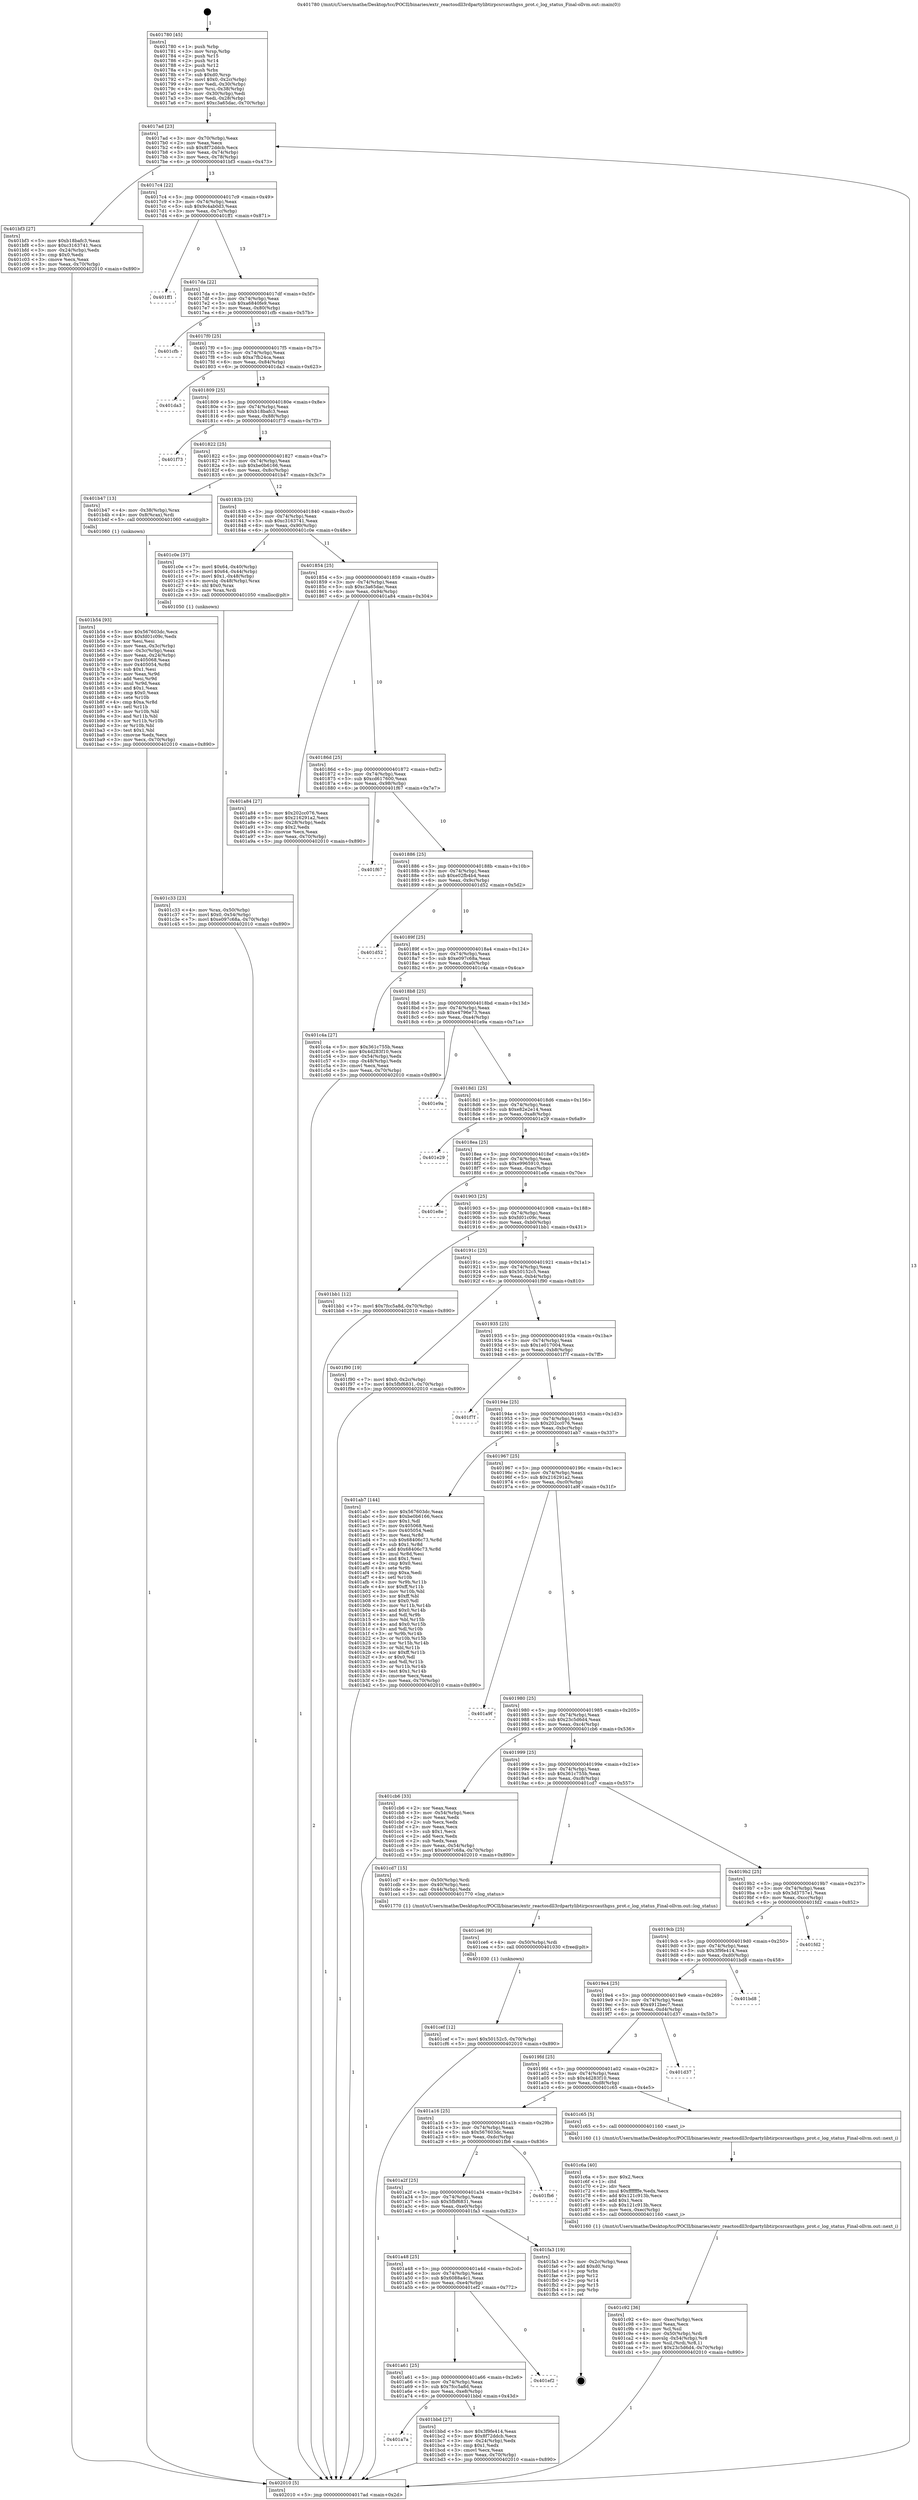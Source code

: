 digraph "0x401780" {
  label = "0x401780 (/mnt/c/Users/mathe/Desktop/tcc/POCII/binaries/extr_reactosdll3rdpartylibtirpcsrcauthgss_prot.c_log_status_Final-ollvm.out::main(0))"
  labelloc = "t"
  node[shape=record]

  Entry [label="",width=0.3,height=0.3,shape=circle,fillcolor=black,style=filled]
  "0x4017ad" [label="{
     0x4017ad [23]\l
     | [instrs]\l
     &nbsp;&nbsp;0x4017ad \<+3\>: mov -0x70(%rbp),%eax\l
     &nbsp;&nbsp;0x4017b0 \<+2\>: mov %eax,%ecx\l
     &nbsp;&nbsp;0x4017b2 \<+6\>: sub $0x8f72ddcb,%ecx\l
     &nbsp;&nbsp;0x4017b8 \<+3\>: mov %eax,-0x74(%rbp)\l
     &nbsp;&nbsp;0x4017bb \<+3\>: mov %ecx,-0x78(%rbp)\l
     &nbsp;&nbsp;0x4017be \<+6\>: je 0000000000401bf3 \<main+0x473\>\l
  }"]
  "0x401bf3" [label="{
     0x401bf3 [27]\l
     | [instrs]\l
     &nbsp;&nbsp;0x401bf3 \<+5\>: mov $0xb18bafc3,%eax\l
     &nbsp;&nbsp;0x401bf8 \<+5\>: mov $0xc3163741,%ecx\l
     &nbsp;&nbsp;0x401bfd \<+3\>: mov -0x24(%rbp),%edx\l
     &nbsp;&nbsp;0x401c00 \<+3\>: cmp $0x0,%edx\l
     &nbsp;&nbsp;0x401c03 \<+3\>: cmove %ecx,%eax\l
     &nbsp;&nbsp;0x401c06 \<+3\>: mov %eax,-0x70(%rbp)\l
     &nbsp;&nbsp;0x401c09 \<+5\>: jmp 0000000000402010 \<main+0x890\>\l
  }"]
  "0x4017c4" [label="{
     0x4017c4 [22]\l
     | [instrs]\l
     &nbsp;&nbsp;0x4017c4 \<+5\>: jmp 00000000004017c9 \<main+0x49\>\l
     &nbsp;&nbsp;0x4017c9 \<+3\>: mov -0x74(%rbp),%eax\l
     &nbsp;&nbsp;0x4017cc \<+5\>: sub $0x9c4ab0d3,%eax\l
     &nbsp;&nbsp;0x4017d1 \<+3\>: mov %eax,-0x7c(%rbp)\l
     &nbsp;&nbsp;0x4017d4 \<+6\>: je 0000000000401ff1 \<main+0x871\>\l
  }"]
  Exit [label="",width=0.3,height=0.3,shape=circle,fillcolor=black,style=filled,peripheries=2]
  "0x401ff1" [label="{
     0x401ff1\l
  }", style=dashed]
  "0x4017da" [label="{
     0x4017da [22]\l
     | [instrs]\l
     &nbsp;&nbsp;0x4017da \<+5\>: jmp 00000000004017df \<main+0x5f\>\l
     &nbsp;&nbsp;0x4017df \<+3\>: mov -0x74(%rbp),%eax\l
     &nbsp;&nbsp;0x4017e2 \<+5\>: sub $0xa6840fe9,%eax\l
     &nbsp;&nbsp;0x4017e7 \<+3\>: mov %eax,-0x80(%rbp)\l
     &nbsp;&nbsp;0x4017ea \<+6\>: je 0000000000401cfb \<main+0x57b\>\l
  }"]
  "0x401cef" [label="{
     0x401cef [12]\l
     | [instrs]\l
     &nbsp;&nbsp;0x401cef \<+7\>: movl $0x50152c5,-0x70(%rbp)\l
     &nbsp;&nbsp;0x401cf6 \<+5\>: jmp 0000000000402010 \<main+0x890\>\l
  }"]
  "0x401cfb" [label="{
     0x401cfb\l
  }", style=dashed]
  "0x4017f0" [label="{
     0x4017f0 [25]\l
     | [instrs]\l
     &nbsp;&nbsp;0x4017f0 \<+5\>: jmp 00000000004017f5 \<main+0x75\>\l
     &nbsp;&nbsp;0x4017f5 \<+3\>: mov -0x74(%rbp),%eax\l
     &nbsp;&nbsp;0x4017f8 \<+5\>: sub $0xa7fb24ca,%eax\l
     &nbsp;&nbsp;0x4017fd \<+6\>: mov %eax,-0x84(%rbp)\l
     &nbsp;&nbsp;0x401803 \<+6\>: je 0000000000401da3 \<main+0x623\>\l
  }"]
  "0x401ce6" [label="{
     0x401ce6 [9]\l
     | [instrs]\l
     &nbsp;&nbsp;0x401ce6 \<+4\>: mov -0x50(%rbp),%rdi\l
     &nbsp;&nbsp;0x401cea \<+5\>: call 0000000000401030 \<free@plt\>\l
     | [calls]\l
     &nbsp;&nbsp;0x401030 \{1\} (unknown)\l
  }"]
  "0x401da3" [label="{
     0x401da3\l
  }", style=dashed]
  "0x401809" [label="{
     0x401809 [25]\l
     | [instrs]\l
     &nbsp;&nbsp;0x401809 \<+5\>: jmp 000000000040180e \<main+0x8e\>\l
     &nbsp;&nbsp;0x40180e \<+3\>: mov -0x74(%rbp),%eax\l
     &nbsp;&nbsp;0x401811 \<+5\>: sub $0xb18bafc3,%eax\l
     &nbsp;&nbsp;0x401816 \<+6\>: mov %eax,-0x88(%rbp)\l
     &nbsp;&nbsp;0x40181c \<+6\>: je 0000000000401f73 \<main+0x7f3\>\l
  }"]
  "0x401c92" [label="{
     0x401c92 [36]\l
     | [instrs]\l
     &nbsp;&nbsp;0x401c92 \<+6\>: mov -0xec(%rbp),%ecx\l
     &nbsp;&nbsp;0x401c98 \<+3\>: imul %eax,%ecx\l
     &nbsp;&nbsp;0x401c9b \<+3\>: mov %cl,%sil\l
     &nbsp;&nbsp;0x401c9e \<+4\>: mov -0x50(%rbp),%rdi\l
     &nbsp;&nbsp;0x401ca2 \<+4\>: movslq -0x54(%rbp),%r8\l
     &nbsp;&nbsp;0x401ca6 \<+4\>: mov %sil,(%rdi,%r8,1)\l
     &nbsp;&nbsp;0x401caa \<+7\>: movl $0x23c5d6d4,-0x70(%rbp)\l
     &nbsp;&nbsp;0x401cb1 \<+5\>: jmp 0000000000402010 \<main+0x890\>\l
  }"]
  "0x401f73" [label="{
     0x401f73\l
  }", style=dashed]
  "0x401822" [label="{
     0x401822 [25]\l
     | [instrs]\l
     &nbsp;&nbsp;0x401822 \<+5\>: jmp 0000000000401827 \<main+0xa7\>\l
     &nbsp;&nbsp;0x401827 \<+3\>: mov -0x74(%rbp),%eax\l
     &nbsp;&nbsp;0x40182a \<+5\>: sub $0xbe0b6166,%eax\l
     &nbsp;&nbsp;0x40182f \<+6\>: mov %eax,-0x8c(%rbp)\l
     &nbsp;&nbsp;0x401835 \<+6\>: je 0000000000401b47 \<main+0x3c7\>\l
  }"]
  "0x401c6a" [label="{
     0x401c6a [40]\l
     | [instrs]\l
     &nbsp;&nbsp;0x401c6a \<+5\>: mov $0x2,%ecx\l
     &nbsp;&nbsp;0x401c6f \<+1\>: cltd\l
     &nbsp;&nbsp;0x401c70 \<+2\>: idiv %ecx\l
     &nbsp;&nbsp;0x401c72 \<+6\>: imul $0xfffffffe,%edx,%ecx\l
     &nbsp;&nbsp;0x401c78 \<+6\>: add $0x121c913b,%ecx\l
     &nbsp;&nbsp;0x401c7e \<+3\>: add $0x1,%ecx\l
     &nbsp;&nbsp;0x401c81 \<+6\>: sub $0x121c913b,%ecx\l
     &nbsp;&nbsp;0x401c87 \<+6\>: mov %ecx,-0xec(%rbp)\l
     &nbsp;&nbsp;0x401c8d \<+5\>: call 0000000000401160 \<next_i\>\l
     | [calls]\l
     &nbsp;&nbsp;0x401160 \{1\} (/mnt/c/Users/mathe/Desktop/tcc/POCII/binaries/extr_reactosdll3rdpartylibtirpcsrcauthgss_prot.c_log_status_Final-ollvm.out::next_i)\l
  }"]
  "0x401b47" [label="{
     0x401b47 [13]\l
     | [instrs]\l
     &nbsp;&nbsp;0x401b47 \<+4\>: mov -0x38(%rbp),%rax\l
     &nbsp;&nbsp;0x401b4b \<+4\>: mov 0x8(%rax),%rdi\l
     &nbsp;&nbsp;0x401b4f \<+5\>: call 0000000000401060 \<atoi@plt\>\l
     | [calls]\l
     &nbsp;&nbsp;0x401060 \{1\} (unknown)\l
  }"]
  "0x40183b" [label="{
     0x40183b [25]\l
     | [instrs]\l
     &nbsp;&nbsp;0x40183b \<+5\>: jmp 0000000000401840 \<main+0xc0\>\l
     &nbsp;&nbsp;0x401840 \<+3\>: mov -0x74(%rbp),%eax\l
     &nbsp;&nbsp;0x401843 \<+5\>: sub $0xc3163741,%eax\l
     &nbsp;&nbsp;0x401848 \<+6\>: mov %eax,-0x90(%rbp)\l
     &nbsp;&nbsp;0x40184e \<+6\>: je 0000000000401c0e \<main+0x48e\>\l
  }"]
  "0x401c33" [label="{
     0x401c33 [23]\l
     | [instrs]\l
     &nbsp;&nbsp;0x401c33 \<+4\>: mov %rax,-0x50(%rbp)\l
     &nbsp;&nbsp;0x401c37 \<+7\>: movl $0x0,-0x54(%rbp)\l
     &nbsp;&nbsp;0x401c3e \<+7\>: movl $0xe097c68a,-0x70(%rbp)\l
     &nbsp;&nbsp;0x401c45 \<+5\>: jmp 0000000000402010 \<main+0x890\>\l
  }"]
  "0x401c0e" [label="{
     0x401c0e [37]\l
     | [instrs]\l
     &nbsp;&nbsp;0x401c0e \<+7\>: movl $0x64,-0x40(%rbp)\l
     &nbsp;&nbsp;0x401c15 \<+7\>: movl $0x64,-0x44(%rbp)\l
     &nbsp;&nbsp;0x401c1c \<+7\>: movl $0x1,-0x48(%rbp)\l
     &nbsp;&nbsp;0x401c23 \<+4\>: movslq -0x48(%rbp),%rax\l
     &nbsp;&nbsp;0x401c27 \<+4\>: shl $0x0,%rax\l
     &nbsp;&nbsp;0x401c2b \<+3\>: mov %rax,%rdi\l
     &nbsp;&nbsp;0x401c2e \<+5\>: call 0000000000401050 \<malloc@plt\>\l
     | [calls]\l
     &nbsp;&nbsp;0x401050 \{1\} (unknown)\l
  }"]
  "0x401854" [label="{
     0x401854 [25]\l
     | [instrs]\l
     &nbsp;&nbsp;0x401854 \<+5\>: jmp 0000000000401859 \<main+0xd9\>\l
     &nbsp;&nbsp;0x401859 \<+3\>: mov -0x74(%rbp),%eax\l
     &nbsp;&nbsp;0x40185c \<+5\>: sub $0xc3a65dac,%eax\l
     &nbsp;&nbsp;0x401861 \<+6\>: mov %eax,-0x94(%rbp)\l
     &nbsp;&nbsp;0x401867 \<+6\>: je 0000000000401a84 \<main+0x304\>\l
  }"]
  "0x401a7a" [label="{
     0x401a7a\l
  }", style=dashed]
  "0x401a84" [label="{
     0x401a84 [27]\l
     | [instrs]\l
     &nbsp;&nbsp;0x401a84 \<+5\>: mov $0x202cc076,%eax\l
     &nbsp;&nbsp;0x401a89 \<+5\>: mov $0x216291a2,%ecx\l
     &nbsp;&nbsp;0x401a8e \<+3\>: mov -0x28(%rbp),%edx\l
     &nbsp;&nbsp;0x401a91 \<+3\>: cmp $0x2,%edx\l
     &nbsp;&nbsp;0x401a94 \<+3\>: cmovne %ecx,%eax\l
     &nbsp;&nbsp;0x401a97 \<+3\>: mov %eax,-0x70(%rbp)\l
     &nbsp;&nbsp;0x401a9a \<+5\>: jmp 0000000000402010 \<main+0x890\>\l
  }"]
  "0x40186d" [label="{
     0x40186d [25]\l
     | [instrs]\l
     &nbsp;&nbsp;0x40186d \<+5\>: jmp 0000000000401872 \<main+0xf2\>\l
     &nbsp;&nbsp;0x401872 \<+3\>: mov -0x74(%rbp),%eax\l
     &nbsp;&nbsp;0x401875 \<+5\>: sub $0xcd617600,%eax\l
     &nbsp;&nbsp;0x40187a \<+6\>: mov %eax,-0x98(%rbp)\l
     &nbsp;&nbsp;0x401880 \<+6\>: je 0000000000401f67 \<main+0x7e7\>\l
  }"]
  "0x402010" [label="{
     0x402010 [5]\l
     | [instrs]\l
     &nbsp;&nbsp;0x402010 \<+5\>: jmp 00000000004017ad \<main+0x2d\>\l
  }"]
  "0x401780" [label="{
     0x401780 [45]\l
     | [instrs]\l
     &nbsp;&nbsp;0x401780 \<+1\>: push %rbp\l
     &nbsp;&nbsp;0x401781 \<+3\>: mov %rsp,%rbp\l
     &nbsp;&nbsp;0x401784 \<+2\>: push %r15\l
     &nbsp;&nbsp;0x401786 \<+2\>: push %r14\l
     &nbsp;&nbsp;0x401788 \<+2\>: push %r12\l
     &nbsp;&nbsp;0x40178a \<+1\>: push %rbx\l
     &nbsp;&nbsp;0x40178b \<+7\>: sub $0xd0,%rsp\l
     &nbsp;&nbsp;0x401792 \<+7\>: movl $0x0,-0x2c(%rbp)\l
     &nbsp;&nbsp;0x401799 \<+3\>: mov %edi,-0x30(%rbp)\l
     &nbsp;&nbsp;0x40179c \<+4\>: mov %rsi,-0x38(%rbp)\l
     &nbsp;&nbsp;0x4017a0 \<+3\>: mov -0x30(%rbp),%edi\l
     &nbsp;&nbsp;0x4017a3 \<+3\>: mov %edi,-0x28(%rbp)\l
     &nbsp;&nbsp;0x4017a6 \<+7\>: movl $0xc3a65dac,-0x70(%rbp)\l
  }"]
  "0x401bbd" [label="{
     0x401bbd [27]\l
     | [instrs]\l
     &nbsp;&nbsp;0x401bbd \<+5\>: mov $0x3f9fe414,%eax\l
     &nbsp;&nbsp;0x401bc2 \<+5\>: mov $0x8f72ddcb,%ecx\l
     &nbsp;&nbsp;0x401bc7 \<+3\>: mov -0x24(%rbp),%edx\l
     &nbsp;&nbsp;0x401bca \<+3\>: cmp $0x1,%edx\l
     &nbsp;&nbsp;0x401bcd \<+3\>: cmovl %ecx,%eax\l
     &nbsp;&nbsp;0x401bd0 \<+3\>: mov %eax,-0x70(%rbp)\l
     &nbsp;&nbsp;0x401bd3 \<+5\>: jmp 0000000000402010 \<main+0x890\>\l
  }"]
  "0x401f67" [label="{
     0x401f67\l
  }", style=dashed]
  "0x401886" [label="{
     0x401886 [25]\l
     | [instrs]\l
     &nbsp;&nbsp;0x401886 \<+5\>: jmp 000000000040188b \<main+0x10b\>\l
     &nbsp;&nbsp;0x40188b \<+3\>: mov -0x74(%rbp),%eax\l
     &nbsp;&nbsp;0x40188e \<+5\>: sub $0xe02fb4b4,%eax\l
     &nbsp;&nbsp;0x401893 \<+6\>: mov %eax,-0x9c(%rbp)\l
     &nbsp;&nbsp;0x401899 \<+6\>: je 0000000000401d52 \<main+0x5d2\>\l
  }"]
  "0x401a61" [label="{
     0x401a61 [25]\l
     | [instrs]\l
     &nbsp;&nbsp;0x401a61 \<+5\>: jmp 0000000000401a66 \<main+0x2e6\>\l
     &nbsp;&nbsp;0x401a66 \<+3\>: mov -0x74(%rbp),%eax\l
     &nbsp;&nbsp;0x401a69 \<+5\>: sub $0x7fcc5a8d,%eax\l
     &nbsp;&nbsp;0x401a6e \<+6\>: mov %eax,-0xe8(%rbp)\l
     &nbsp;&nbsp;0x401a74 \<+6\>: je 0000000000401bbd \<main+0x43d\>\l
  }"]
  "0x401d52" [label="{
     0x401d52\l
  }", style=dashed]
  "0x40189f" [label="{
     0x40189f [25]\l
     | [instrs]\l
     &nbsp;&nbsp;0x40189f \<+5\>: jmp 00000000004018a4 \<main+0x124\>\l
     &nbsp;&nbsp;0x4018a4 \<+3\>: mov -0x74(%rbp),%eax\l
     &nbsp;&nbsp;0x4018a7 \<+5\>: sub $0xe097c68a,%eax\l
     &nbsp;&nbsp;0x4018ac \<+6\>: mov %eax,-0xa0(%rbp)\l
     &nbsp;&nbsp;0x4018b2 \<+6\>: je 0000000000401c4a \<main+0x4ca\>\l
  }"]
  "0x401ef2" [label="{
     0x401ef2\l
  }", style=dashed]
  "0x401c4a" [label="{
     0x401c4a [27]\l
     | [instrs]\l
     &nbsp;&nbsp;0x401c4a \<+5\>: mov $0x361c755b,%eax\l
     &nbsp;&nbsp;0x401c4f \<+5\>: mov $0x4d283f10,%ecx\l
     &nbsp;&nbsp;0x401c54 \<+3\>: mov -0x54(%rbp),%edx\l
     &nbsp;&nbsp;0x401c57 \<+3\>: cmp -0x48(%rbp),%edx\l
     &nbsp;&nbsp;0x401c5a \<+3\>: cmovl %ecx,%eax\l
     &nbsp;&nbsp;0x401c5d \<+3\>: mov %eax,-0x70(%rbp)\l
     &nbsp;&nbsp;0x401c60 \<+5\>: jmp 0000000000402010 \<main+0x890\>\l
  }"]
  "0x4018b8" [label="{
     0x4018b8 [25]\l
     | [instrs]\l
     &nbsp;&nbsp;0x4018b8 \<+5\>: jmp 00000000004018bd \<main+0x13d\>\l
     &nbsp;&nbsp;0x4018bd \<+3\>: mov -0x74(%rbp),%eax\l
     &nbsp;&nbsp;0x4018c0 \<+5\>: sub $0xe4796e73,%eax\l
     &nbsp;&nbsp;0x4018c5 \<+6\>: mov %eax,-0xa4(%rbp)\l
     &nbsp;&nbsp;0x4018cb \<+6\>: je 0000000000401e9a \<main+0x71a\>\l
  }"]
  "0x401a48" [label="{
     0x401a48 [25]\l
     | [instrs]\l
     &nbsp;&nbsp;0x401a48 \<+5\>: jmp 0000000000401a4d \<main+0x2cd\>\l
     &nbsp;&nbsp;0x401a4d \<+3\>: mov -0x74(%rbp),%eax\l
     &nbsp;&nbsp;0x401a50 \<+5\>: sub $0x6088a4c1,%eax\l
     &nbsp;&nbsp;0x401a55 \<+6\>: mov %eax,-0xe4(%rbp)\l
     &nbsp;&nbsp;0x401a5b \<+6\>: je 0000000000401ef2 \<main+0x772\>\l
  }"]
  "0x401e9a" [label="{
     0x401e9a\l
  }", style=dashed]
  "0x4018d1" [label="{
     0x4018d1 [25]\l
     | [instrs]\l
     &nbsp;&nbsp;0x4018d1 \<+5\>: jmp 00000000004018d6 \<main+0x156\>\l
     &nbsp;&nbsp;0x4018d6 \<+3\>: mov -0x74(%rbp),%eax\l
     &nbsp;&nbsp;0x4018d9 \<+5\>: sub $0xe82e2e14,%eax\l
     &nbsp;&nbsp;0x4018de \<+6\>: mov %eax,-0xa8(%rbp)\l
     &nbsp;&nbsp;0x4018e4 \<+6\>: je 0000000000401e29 \<main+0x6a9\>\l
  }"]
  "0x401fa3" [label="{
     0x401fa3 [19]\l
     | [instrs]\l
     &nbsp;&nbsp;0x401fa3 \<+3\>: mov -0x2c(%rbp),%eax\l
     &nbsp;&nbsp;0x401fa6 \<+7\>: add $0xd0,%rsp\l
     &nbsp;&nbsp;0x401fad \<+1\>: pop %rbx\l
     &nbsp;&nbsp;0x401fae \<+2\>: pop %r12\l
     &nbsp;&nbsp;0x401fb0 \<+2\>: pop %r14\l
     &nbsp;&nbsp;0x401fb2 \<+2\>: pop %r15\l
     &nbsp;&nbsp;0x401fb4 \<+1\>: pop %rbp\l
     &nbsp;&nbsp;0x401fb5 \<+1\>: ret\l
  }"]
  "0x401e29" [label="{
     0x401e29\l
  }", style=dashed]
  "0x4018ea" [label="{
     0x4018ea [25]\l
     | [instrs]\l
     &nbsp;&nbsp;0x4018ea \<+5\>: jmp 00000000004018ef \<main+0x16f\>\l
     &nbsp;&nbsp;0x4018ef \<+3\>: mov -0x74(%rbp),%eax\l
     &nbsp;&nbsp;0x4018f2 \<+5\>: sub $0xe9965910,%eax\l
     &nbsp;&nbsp;0x4018f7 \<+6\>: mov %eax,-0xac(%rbp)\l
     &nbsp;&nbsp;0x4018fd \<+6\>: je 0000000000401e8e \<main+0x70e\>\l
  }"]
  "0x401a2f" [label="{
     0x401a2f [25]\l
     | [instrs]\l
     &nbsp;&nbsp;0x401a2f \<+5\>: jmp 0000000000401a34 \<main+0x2b4\>\l
     &nbsp;&nbsp;0x401a34 \<+3\>: mov -0x74(%rbp),%eax\l
     &nbsp;&nbsp;0x401a37 \<+5\>: sub $0x5fbf6831,%eax\l
     &nbsp;&nbsp;0x401a3c \<+6\>: mov %eax,-0xe0(%rbp)\l
     &nbsp;&nbsp;0x401a42 \<+6\>: je 0000000000401fa3 \<main+0x823\>\l
  }"]
  "0x401e8e" [label="{
     0x401e8e\l
  }", style=dashed]
  "0x401903" [label="{
     0x401903 [25]\l
     | [instrs]\l
     &nbsp;&nbsp;0x401903 \<+5\>: jmp 0000000000401908 \<main+0x188\>\l
     &nbsp;&nbsp;0x401908 \<+3\>: mov -0x74(%rbp),%eax\l
     &nbsp;&nbsp;0x40190b \<+5\>: sub $0xfd01c09c,%eax\l
     &nbsp;&nbsp;0x401910 \<+6\>: mov %eax,-0xb0(%rbp)\l
     &nbsp;&nbsp;0x401916 \<+6\>: je 0000000000401bb1 \<main+0x431\>\l
  }"]
  "0x401fb6" [label="{
     0x401fb6\l
  }", style=dashed]
  "0x401bb1" [label="{
     0x401bb1 [12]\l
     | [instrs]\l
     &nbsp;&nbsp;0x401bb1 \<+7\>: movl $0x7fcc5a8d,-0x70(%rbp)\l
     &nbsp;&nbsp;0x401bb8 \<+5\>: jmp 0000000000402010 \<main+0x890\>\l
  }"]
  "0x40191c" [label="{
     0x40191c [25]\l
     | [instrs]\l
     &nbsp;&nbsp;0x40191c \<+5\>: jmp 0000000000401921 \<main+0x1a1\>\l
     &nbsp;&nbsp;0x401921 \<+3\>: mov -0x74(%rbp),%eax\l
     &nbsp;&nbsp;0x401924 \<+5\>: sub $0x50152c5,%eax\l
     &nbsp;&nbsp;0x401929 \<+6\>: mov %eax,-0xb4(%rbp)\l
     &nbsp;&nbsp;0x40192f \<+6\>: je 0000000000401f90 \<main+0x810\>\l
  }"]
  "0x401a16" [label="{
     0x401a16 [25]\l
     | [instrs]\l
     &nbsp;&nbsp;0x401a16 \<+5\>: jmp 0000000000401a1b \<main+0x29b\>\l
     &nbsp;&nbsp;0x401a1b \<+3\>: mov -0x74(%rbp),%eax\l
     &nbsp;&nbsp;0x401a1e \<+5\>: sub $0x567603dc,%eax\l
     &nbsp;&nbsp;0x401a23 \<+6\>: mov %eax,-0xdc(%rbp)\l
     &nbsp;&nbsp;0x401a29 \<+6\>: je 0000000000401fb6 \<main+0x836\>\l
  }"]
  "0x401f90" [label="{
     0x401f90 [19]\l
     | [instrs]\l
     &nbsp;&nbsp;0x401f90 \<+7\>: movl $0x0,-0x2c(%rbp)\l
     &nbsp;&nbsp;0x401f97 \<+7\>: movl $0x5fbf6831,-0x70(%rbp)\l
     &nbsp;&nbsp;0x401f9e \<+5\>: jmp 0000000000402010 \<main+0x890\>\l
  }"]
  "0x401935" [label="{
     0x401935 [25]\l
     | [instrs]\l
     &nbsp;&nbsp;0x401935 \<+5\>: jmp 000000000040193a \<main+0x1ba\>\l
     &nbsp;&nbsp;0x40193a \<+3\>: mov -0x74(%rbp),%eax\l
     &nbsp;&nbsp;0x40193d \<+5\>: sub $0x1e017004,%eax\l
     &nbsp;&nbsp;0x401942 \<+6\>: mov %eax,-0xb8(%rbp)\l
     &nbsp;&nbsp;0x401948 \<+6\>: je 0000000000401f7f \<main+0x7ff\>\l
  }"]
  "0x401c65" [label="{
     0x401c65 [5]\l
     | [instrs]\l
     &nbsp;&nbsp;0x401c65 \<+5\>: call 0000000000401160 \<next_i\>\l
     | [calls]\l
     &nbsp;&nbsp;0x401160 \{1\} (/mnt/c/Users/mathe/Desktop/tcc/POCII/binaries/extr_reactosdll3rdpartylibtirpcsrcauthgss_prot.c_log_status_Final-ollvm.out::next_i)\l
  }"]
  "0x401f7f" [label="{
     0x401f7f\l
  }", style=dashed]
  "0x40194e" [label="{
     0x40194e [25]\l
     | [instrs]\l
     &nbsp;&nbsp;0x40194e \<+5\>: jmp 0000000000401953 \<main+0x1d3\>\l
     &nbsp;&nbsp;0x401953 \<+3\>: mov -0x74(%rbp),%eax\l
     &nbsp;&nbsp;0x401956 \<+5\>: sub $0x202cc076,%eax\l
     &nbsp;&nbsp;0x40195b \<+6\>: mov %eax,-0xbc(%rbp)\l
     &nbsp;&nbsp;0x401961 \<+6\>: je 0000000000401ab7 \<main+0x337\>\l
  }"]
  "0x4019fd" [label="{
     0x4019fd [25]\l
     | [instrs]\l
     &nbsp;&nbsp;0x4019fd \<+5\>: jmp 0000000000401a02 \<main+0x282\>\l
     &nbsp;&nbsp;0x401a02 \<+3\>: mov -0x74(%rbp),%eax\l
     &nbsp;&nbsp;0x401a05 \<+5\>: sub $0x4d283f10,%eax\l
     &nbsp;&nbsp;0x401a0a \<+6\>: mov %eax,-0xd8(%rbp)\l
     &nbsp;&nbsp;0x401a10 \<+6\>: je 0000000000401c65 \<main+0x4e5\>\l
  }"]
  "0x401ab7" [label="{
     0x401ab7 [144]\l
     | [instrs]\l
     &nbsp;&nbsp;0x401ab7 \<+5\>: mov $0x567603dc,%eax\l
     &nbsp;&nbsp;0x401abc \<+5\>: mov $0xbe0b6166,%ecx\l
     &nbsp;&nbsp;0x401ac1 \<+2\>: mov $0x1,%dl\l
     &nbsp;&nbsp;0x401ac3 \<+7\>: mov 0x405068,%esi\l
     &nbsp;&nbsp;0x401aca \<+7\>: mov 0x405054,%edi\l
     &nbsp;&nbsp;0x401ad1 \<+3\>: mov %esi,%r8d\l
     &nbsp;&nbsp;0x401ad4 \<+7\>: sub $0x68406c73,%r8d\l
     &nbsp;&nbsp;0x401adb \<+4\>: sub $0x1,%r8d\l
     &nbsp;&nbsp;0x401adf \<+7\>: add $0x68406c73,%r8d\l
     &nbsp;&nbsp;0x401ae6 \<+4\>: imul %r8d,%esi\l
     &nbsp;&nbsp;0x401aea \<+3\>: and $0x1,%esi\l
     &nbsp;&nbsp;0x401aed \<+3\>: cmp $0x0,%esi\l
     &nbsp;&nbsp;0x401af0 \<+4\>: sete %r9b\l
     &nbsp;&nbsp;0x401af4 \<+3\>: cmp $0xa,%edi\l
     &nbsp;&nbsp;0x401af7 \<+4\>: setl %r10b\l
     &nbsp;&nbsp;0x401afb \<+3\>: mov %r9b,%r11b\l
     &nbsp;&nbsp;0x401afe \<+4\>: xor $0xff,%r11b\l
     &nbsp;&nbsp;0x401b02 \<+3\>: mov %r10b,%bl\l
     &nbsp;&nbsp;0x401b05 \<+3\>: xor $0xff,%bl\l
     &nbsp;&nbsp;0x401b08 \<+3\>: xor $0x0,%dl\l
     &nbsp;&nbsp;0x401b0b \<+3\>: mov %r11b,%r14b\l
     &nbsp;&nbsp;0x401b0e \<+4\>: and $0x0,%r14b\l
     &nbsp;&nbsp;0x401b12 \<+3\>: and %dl,%r9b\l
     &nbsp;&nbsp;0x401b15 \<+3\>: mov %bl,%r15b\l
     &nbsp;&nbsp;0x401b18 \<+4\>: and $0x0,%r15b\l
     &nbsp;&nbsp;0x401b1c \<+3\>: and %dl,%r10b\l
     &nbsp;&nbsp;0x401b1f \<+3\>: or %r9b,%r14b\l
     &nbsp;&nbsp;0x401b22 \<+3\>: or %r10b,%r15b\l
     &nbsp;&nbsp;0x401b25 \<+3\>: xor %r15b,%r14b\l
     &nbsp;&nbsp;0x401b28 \<+3\>: or %bl,%r11b\l
     &nbsp;&nbsp;0x401b2b \<+4\>: xor $0xff,%r11b\l
     &nbsp;&nbsp;0x401b2f \<+3\>: or $0x0,%dl\l
     &nbsp;&nbsp;0x401b32 \<+3\>: and %dl,%r11b\l
     &nbsp;&nbsp;0x401b35 \<+3\>: or %r11b,%r14b\l
     &nbsp;&nbsp;0x401b38 \<+4\>: test $0x1,%r14b\l
     &nbsp;&nbsp;0x401b3c \<+3\>: cmovne %ecx,%eax\l
     &nbsp;&nbsp;0x401b3f \<+3\>: mov %eax,-0x70(%rbp)\l
     &nbsp;&nbsp;0x401b42 \<+5\>: jmp 0000000000402010 \<main+0x890\>\l
  }"]
  "0x401967" [label="{
     0x401967 [25]\l
     | [instrs]\l
     &nbsp;&nbsp;0x401967 \<+5\>: jmp 000000000040196c \<main+0x1ec\>\l
     &nbsp;&nbsp;0x40196c \<+3\>: mov -0x74(%rbp),%eax\l
     &nbsp;&nbsp;0x40196f \<+5\>: sub $0x216291a2,%eax\l
     &nbsp;&nbsp;0x401974 \<+6\>: mov %eax,-0xc0(%rbp)\l
     &nbsp;&nbsp;0x40197a \<+6\>: je 0000000000401a9f \<main+0x31f\>\l
  }"]
  "0x401b54" [label="{
     0x401b54 [93]\l
     | [instrs]\l
     &nbsp;&nbsp;0x401b54 \<+5\>: mov $0x567603dc,%ecx\l
     &nbsp;&nbsp;0x401b59 \<+5\>: mov $0xfd01c09c,%edx\l
     &nbsp;&nbsp;0x401b5e \<+2\>: xor %esi,%esi\l
     &nbsp;&nbsp;0x401b60 \<+3\>: mov %eax,-0x3c(%rbp)\l
     &nbsp;&nbsp;0x401b63 \<+3\>: mov -0x3c(%rbp),%eax\l
     &nbsp;&nbsp;0x401b66 \<+3\>: mov %eax,-0x24(%rbp)\l
     &nbsp;&nbsp;0x401b69 \<+7\>: mov 0x405068,%eax\l
     &nbsp;&nbsp;0x401b70 \<+8\>: mov 0x405054,%r8d\l
     &nbsp;&nbsp;0x401b78 \<+3\>: sub $0x1,%esi\l
     &nbsp;&nbsp;0x401b7b \<+3\>: mov %eax,%r9d\l
     &nbsp;&nbsp;0x401b7e \<+3\>: add %esi,%r9d\l
     &nbsp;&nbsp;0x401b81 \<+4\>: imul %r9d,%eax\l
     &nbsp;&nbsp;0x401b85 \<+3\>: and $0x1,%eax\l
     &nbsp;&nbsp;0x401b88 \<+3\>: cmp $0x0,%eax\l
     &nbsp;&nbsp;0x401b8b \<+4\>: sete %r10b\l
     &nbsp;&nbsp;0x401b8f \<+4\>: cmp $0xa,%r8d\l
     &nbsp;&nbsp;0x401b93 \<+4\>: setl %r11b\l
     &nbsp;&nbsp;0x401b97 \<+3\>: mov %r10b,%bl\l
     &nbsp;&nbsp;0x401b9a \<+3\>: and %r11b,%bl\l
     &nbsp;&nbsp;0x401b9d \<+3\>: xor %r11b,%r10b\l
     &nbsp;&nbsp;0x401ba0 \<+3\>: or %r10b,%bl\l
     &nbsp;&nbsp;0x401ba3 \<+3\>: test $0x1,%bl\l
     &nbsp;&nbsp;0x401ba6 \<+3\>: cmovne %edx,%ecx\l
     &nbsp;&nbsp;0x401ba9 \<+3\>: mov %ecx,-0x70(%rbp)\l
     &nbsp;&nbsp;0x401bac \<+5\>: jmp 0000000000402010 \<main+0x890\>\l
  }"]
  "0x401d37" [label="{
     0x401d37\l
  }", style=dashed]
  "0x401a9f" [label="{
     0x401a9f\l
  }", style=dashed]
  "0x401980" [label="{
     0x401980 [25]\l
     | [instrs]\l
     &nbsp;&nbsp;0x401980 \<+5\>: jmp 0000000000401985 \<main+0x205\>\l
     &nbsp;&nbsp;0x401985 \<+3\>: mov -0x74(%rbp),%eax\l
     &nbsp;&nbsp;0x401988 \<+5\>: sub $0x23c5d6d4,%eax\l
     &nbsp;&nbsp;0x40198d \<+6\>: mov %eax,-0xc4(%rbp)\l
     &nbsp;&nbsp;0x401993 \<+6\>: je 0000000000401cb6 \<main+0x536\>\l
  }"]
  "0x4019e4" [label="{
     0x4019e4 [25]\l
     | [instrs]\l
     &nbsp;&nbsp;0x4019e4 \<+5\>: jmp 00000000004019e9 \<main+0x269\>\l
     &nbsp;&nbsp;0x4019e9 \<+3\>: mov -0x74(%rbp),%eax\l
     &nbsp;&nbsp;0x4019ec \<+5\>: sub $0x4912bec7,%eax\l
     &nbsp;&nbsp;0x4019f1 \<+6\>: mov %eax,-0xd4(%rbp)\l
     &nbsp;&nbsp;0x4019f7 \<+6\>: je 0000000000401d37 \<main+0x5b7\>\l
  }"]
  "0x401cb6" [label="{
     0x401cb6 [33]\l
     | [instrs]\l
     &nbsp;&nbsp;0x401cb6 \<+2\>: xor %eax,%eax\l
     &nbsp;&nbsp;0x401cb8 \<+3\>: mov -0x54(%rbp),%ecx\l
     &nbsp;&nbsp;0x401cbb \<+2\>: mov %eax,%edx\l
     &nbsp;&nbsp;0x401cbd \<+2\>: sub %ecx,%edx\l
     &nbsp;&nbsp;0x401cbf \<+2\>: mov %eax,%ecx\l
     &nbsp;&nbsp;0x401cc1 \<+3\>: sub $0x1,%ecx\l
     &nbsp;&nbsp;0x401cc4 \<+2\>: add %ecx,%edx\l
     &nbsp;&nbsp;0x401cc6 \<+2\>: sub %edx,%eax\l
     &nbsp;&nbsp;0x401cc8 \<+3\>: mov %eax,-0x54(%rbp)\l
     &nbsp;&nbsp;0x401ccb \<+7\>: movl $0xe097c68a,-0x70(%rbp)\l
     &nbsp;&nbsp;0x401cd2 \<+5\>: jmp 0000000000402010 \<main+0x890\>\l
  }"]
  "0x401999" [label="{
     0x401999 [25]\l
     | [instrs]\l
     &nbsp;&nbsp;0x401999 \<+5\>: jmp 000000000040199e \<main+0x21e\>\l
     &nbsp;&nbsp;0x40199e \<+3\>: mov -0x74(%rbp),%eax\l
     &nbsp;&nbsp;0x4019a1 \<+5\>: sub $0x361c755b,%eax\l
     &nbsp;&nbsp;0x4019a6 \<+6\>: mov %eax,-0xc8(%rbp)\l
     &nbsp;&nbsp;0x4019ac \<+6\>: je 0000000000401cd7 \<main+0x557\>\l
  }"]
  "0x401bd8" [label="{
     0x401bd8\l
  }", style=dashed]
  "0x401cd7" [label="{
     0x401cd7 [15]\l
     | [instrs]\l
     &nbsp;&nbsp;0x401cd7 \<+4\>: mov -0x50(%rbp),%rdi\l
     &nbsp;&nbsp;0x401cdb \<+3\>: mov -0x40(%rbp),%esi\l
     &nbsp;&nbsp;0x401cde \<+3\>: mov -0x44(%rbp),%edx\l
     &nbsp;&nbsp;0x401ce1 \<+5\>: call 0000000000401770 \<log_status\>\l
     | [calls]\l
     &nbsp;&nbsp;0x401770 \{1\} (/mnt/c/Users/mathe/Desktop/tcc/POCII/binaries/extr_reactosdll3rdpartylibtirpcsrcauthgss_prot.c_log_status_Final-ollvm.out::log_status)\l
  }"]
  "0x4019b2" [label="{
     0x4019b2 [25]\l
     | [instrs]\l
     &nbsp;&nbsp;0x4019b2 \<+5\>: jmp 00000000004019b7 \<main+0x237\>\l
     &nbsp;&nbsp;0x4019b7 \<+3\>: mov -0x74(%rbp),%eax\l
     &nbsp;&nbsp;0x4019ba \<+5\>: sub $0x3d3757e1,%eax\l
     &nbsp;&nbsp;0x4019bf \<+6\>: mov %eax,-0xcc(%rbp)\l
     &nbsp;&nbsp;0x4019c5 \<+6\>: je 0000000000401fd2 \<main+0x852\>\l
  }"]
  "0x4019cb" [label="{
     0x4019cb [25]\l
     | [instrs]\l
     &nbsp;&nbsp;0x4019cb \<+5\>: jmp 00000000004019d0 \<main+0x250\>\l
     &nbsp;&nbsp;0x4019d0 \<+3\>: mov -0x74(%rbp),%eax\l
     &nbsp;&nbsp;0x4019d3 \<+5\>: sub $0x3f9fe414,%eax\l
     &nbsp;&nbsp;0x4019d8 \<+6\>: mov %eax,-0xd0(%rbp)\l
     &nbsp;&nbsp;0x4019de \<+6\>: je 0000000000401bd8 \<main+0x458\>\l
  }"]
  "0x401fd2" [label="{
     0x401fd2\l
  }", style=dashed]
  Entry -> "0x401780" [label=" 1"]
  "0x4017ad" -> "0x401bf3" [label=" 1"]
  "0x4017ad" -> "0x4017c4" [label=" 13"]
  "0x401fa3" -> Exit [label=" 1"]
  "0x4017c4" -> "0x401ff1" [label=" 0"]
  "0x4017c4" -> "0x4017da" [label=" 13"]
  "0x401f90" -> "0x402010" [label=" 1"]
  "0x4017da" -> "0x401cfb" [label=" 0"]
  "0x4017da" -> "0x4017f0" [label=" 13"]
  "0x401cef" -> "0x402010" [label=" 1"]
  "0x4017f0" -> "0x401da3" [label=" 0"]
  "0x4017f0" -> "0x401809" [label=" 13"]
  "0x401ce6" -> "0x401cef" [label=" 1"]
  "0x401809" -> "0x401f73" [label=" 0"]
  "0x401809" -> "0x401822" [label=" 13"]
  "0x401cd7" -> "0x401ce6" [label=" 1"]
  "0x401822" -> "0x401b47" [label=" 1"]
  "0x401822" -> "0x40183b" [label=" 12"]
  "0x401cb6" -> "0x402010" [label=" 1"]
  "0x40183b" -> "0x401c0e" [label=" 1"]
  "0x40183b" -> "0x401854" [label=" 11"]
  "0x401c92" -> "0x402010" [label=" 1"]
  "0x401854" -> "0x401a84" [label=" 1"]
  "0x401854" -> "0x40186d" [label=" 10"]
  "0x401a84" -> "0x402010" [label=" 1"]
  "0x401780" -> "0x4017ad" [label=" 1"]
  "0x402010" -> "0x4017ad" [label=" 13"]
  "0x401c6a" -> "0x401c92" [label=" 1"]
  "0x40186d" -> "0x401f67" [label=" 0"]
  "0x40186d" -> "0x401886" [label=" 10"]
  "0x401c65" -> "0x401c6a" [label=" 1"]
  "0x401886" -> "0x401d52" [label=" 0"]
  "0x401886" -> "0x40189f" [label=" 10"]
  "0x401c33" -> "0x402010" [label=" 1"]
  "0x40189f" -> "0x401c4a" [label=" 2"]
  "0x40189f" -> "0x4018b8" [label=" 8"]
  "0x401c0e" -> "0x401c33" [label=" 1"]
  "0x4018b8" -> "0x401e9a" [label=" 0"]
  "0x4018b8" -> "0x4018d1" [label=" 8"]
  "0x401bbd" -> "0x402010" [label=" 1"]
  "0x4018d1" -> "0x401e29" [label=" 0"]
  "0x4018d1" -> "0x4018ea" [label=" 8"]
  "0x401a61" -> "0x401a7a" [label=" 0"]
  "0x4018ea" -> "0x401e8e" [label=" 0"]
  "0x4018ea" -> "0x401903" [label=" 8"]
  "0x401c4a" -> "0x402010" [label=" 2"]
  "0x401903" -> "0x401bb1" [label=" 1"]
  "0x401903" -> "0x40191c" [label=" 7"]
  "0x401a48" -> "0x401a61" [label=" 1"]
  "0x40191c" -> "0x401f90" [label=" 1"]
  "0x40191c" -> "0x401935" [label=" 6"]
  "0x401bf3" -> "0x402010" [label=" 1"]
  "0x401935" -> "0x401f7f" [label=" 0"]
  "0x401935" -> "0x40194e" [label=" 6"]
  "0x401a2f" -> "0x401a48" [label=" 1"]
  "0x40194e" -> "0x401ab7" [label=" 1"]
  "0x40194e" -> "0x401967" [label=" 5"]
  "0x401ab7" -> "0x402010" [label=" 1"]
  "0x401b47" -> "0x401b54" [label=" 1"]
  "0x401b54" -> "0x402010" [label=" 1"]
  "0x401bb1" -> "0x402010" [label=" 1"]
  "0x401a61" -> "0x401bbd" [label=" 1"]
  "0x401967" -> "0x401a9f" [label=" 0"]
  "0x401967" -> "0x401980" [label=" 5"]
  "0x401a16" -> "0x401a2f" [label=" 2"]
  "0x401980" -> "0x401cb6" [label=" 1"]
  "0x401980" -> "0x401999" [label=" 4"]
  "0x401a48" -> "0x401ef2" [label=" 0"]
  "0x401999" -> "0x401cd7" [label=" 1"]
  "0x401999" -> "0x4019b2" [label=" 3"]
  "0x4019fd" -> "0x401a16" [label=" 2"]
  "0x4019b2" -> "0x401fd2" [label=" 0"]
  "0x4019b2" -> "0x4019cb" [label=" 3"]
  "0x4019fd" -> "0x401c65" [label=" 1"]
  "0x4019cb" -> "0x401bd8" [label=" 0"]
  "0x4019cb" -> "0x4019e4" [label=" 3"]
  "0x401a16" -> "0x401fb6" [label=" 0"]
  "0x4019e4" -> "0x401d37" [label=" 0"]
  "0x4019e4" -> "0x4019fd" [label=" 3"]
  "0x401a2f" -> "0x401fa3" [label=" 1"]
}

